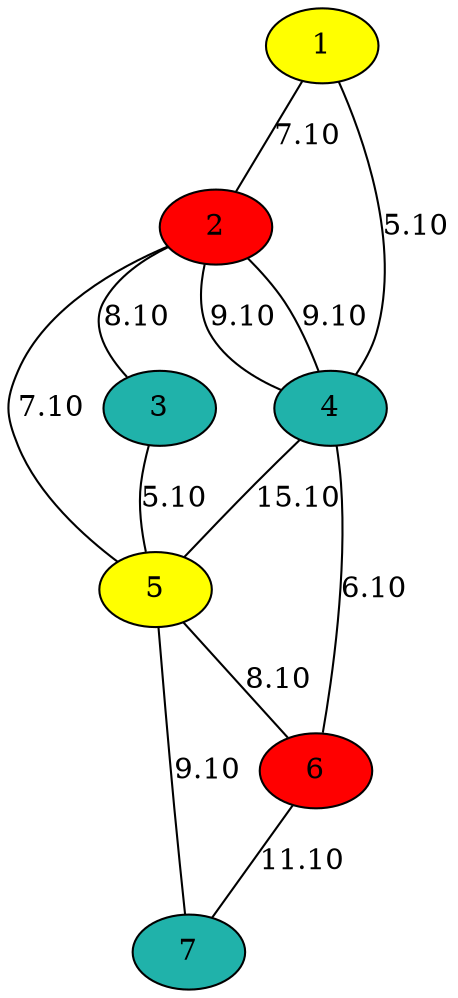 graph dothi{
2 [fillcolor=red, style=filled];
4 [fillcolor=lightseagreen, style=filled];
5 [fillcolor=yellow, style=filled];
6 [fillcolor=red, style=filled];
7 [fillcolor=lightseagreen, style=filled];
1 [fillcolor=yellow, style=filled];
3 [fillcolor=lightseagreen, style=filled];
1--2 [label="7.10"]
1--4 [label="5.10"]
2--4 [label="9.10"]
2--3 [label="8.10"]
2--5 [label="7.10"]
2--4 [label="9.10"]
3--5 [label="5.10"]
4--6 [label="6.10"]
4--5 [label="15.10"]
5--6 [label="8.10"]
5--7 [label="9.10"]
6--7 [label="11.10"]
}
